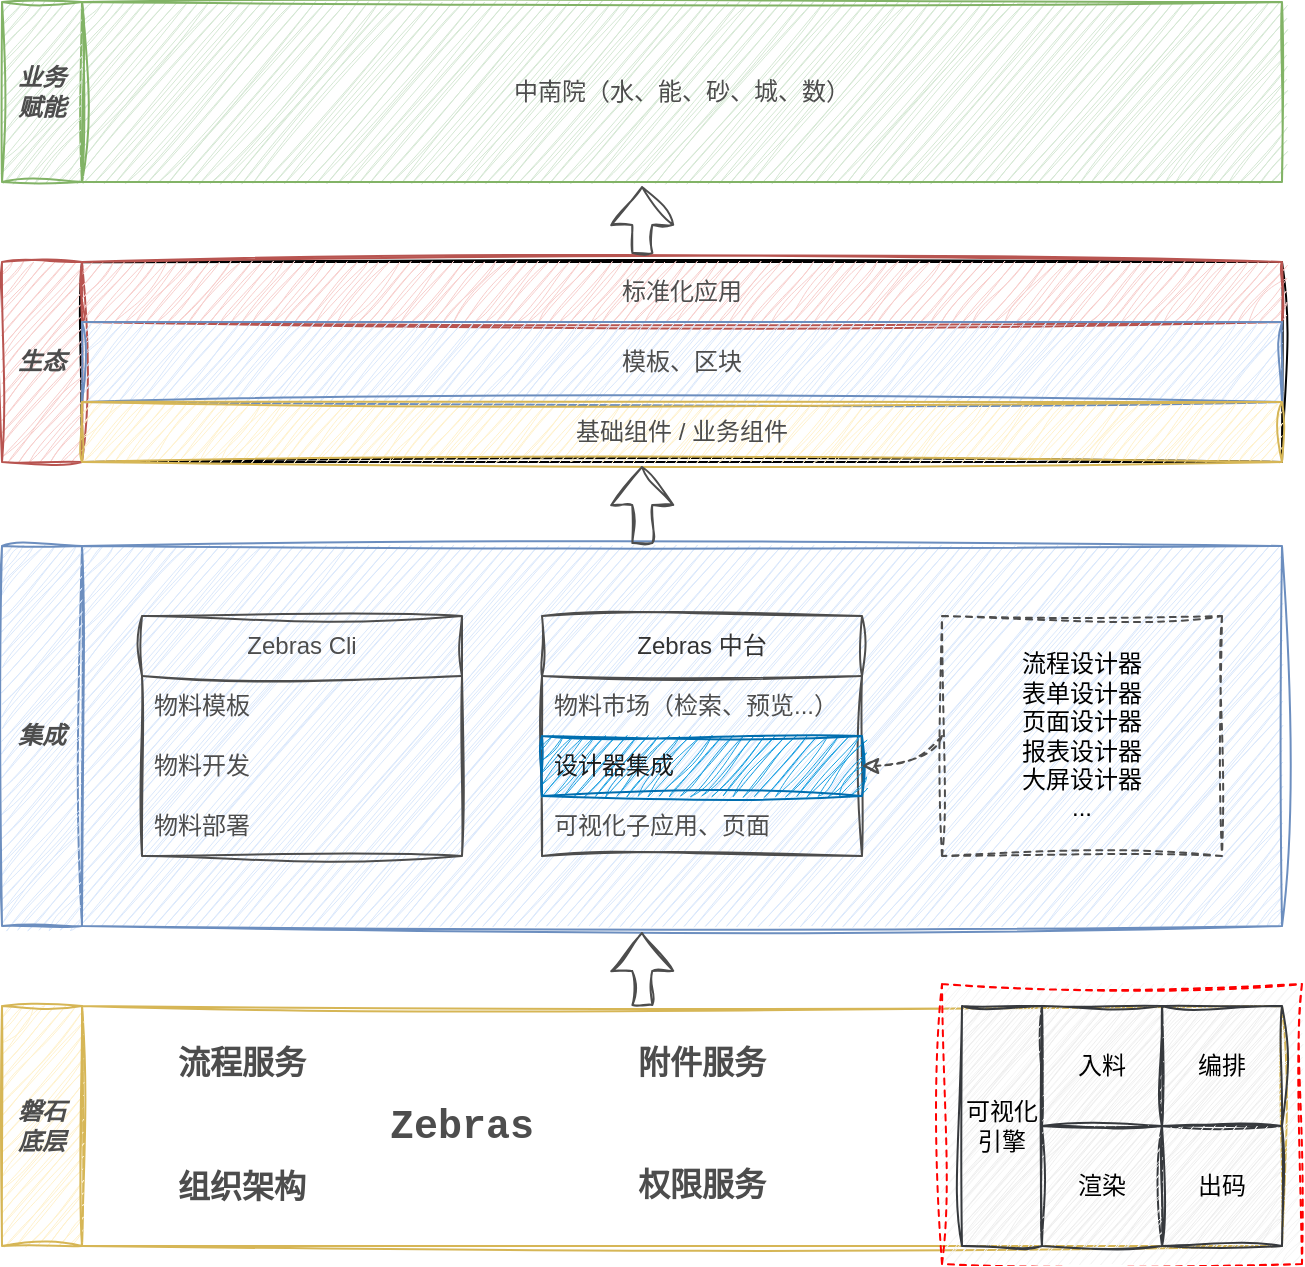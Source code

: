 <mxfile version="24.0.1" type="github">
  <diagram name="第 1 页" id="FYaY93_kECnBv3qDTOOK">
    <mxGraphModel dx="2206" dy="1215" grid="1" gridSize="10" guides="1" tooltips="1" connect="1" arrows="1" fold="1" page="1" pageScale="1" pageWidth="827" pageHeight="1169" math="0" shadow="0">
      <root>
        <mxCell id="0" />
        <mxCell id="1" parent="0" />
        <mxCell id="-Rb-8ywxMS3bpJXiGhbe-8" value="" style="rounded=0;whiteSpace=wrap;html=1;shadow=0;glass=0;swimlaneLine=1;fillColor=#dae8fc;strokeColor=#6c8ebf;fontColor=#4D4D4D;textShadow=0;sketch=1;curveFitting=1;jiggle=2;" parent="1" vertex="1">
          <mxGeometry x="160" y="560" width="600" height="190" as="geometry" />
        </mxCell>
        <mxCell id="-Rb-8ywxMS3bpJXiGhbe-6" value="" style="rounded=0;whiteSpace=wrap;html=1;shadow=0;glass=0;swimlaneLine=1;fillColor=none;strokeColor=#d6b656;fontColor=#4D4D4D;textShadow=0;sketch=1;curveFitting=1;jiggle=2;" parent="1" vertex="1">
          <mxGeometry x="160" y="790" width="600" height="120" as="geometry" />
        </mxCell>
        <mxCell id="Svt1MzAUU_VGe3PN_ZE4-6" value="" style="rounded=0;whiteSpace=wrap;html=1;dashed=1;fillColor=#f5f5f5;fontColor=#4D4D4D;strokeColor=#FF0000;glass=0;shadow=0;swimlaneLine=1;textShadow=0;sketch=1;curveFitting=1;jiggle=2;" parent="1" vertex="1">
          <mxGeometry x="590" y="779" width="180" height="140" as="geometry" />
        </mxCell>
        <mxCell id="-Rb-8ywxMS3bpJXiGhbe-7" value="磐石&lt;div&gt;底层&lt;/div&gt;" style="rounded=0;whiteSpace=wrap;html=1;shadow=0;glass=0;swimlaneLine=1;fillColor=#fff2cc;strokeColor=#d6b656;fontStyle=3;fontColor=#4D4D4D;textShadow=0;sketch=1;curveFitting=1;jiggle=2;" parent="1" vertex="1">
          <mxGeometry x="120" y="790" width="40" height="120" as="geometry" />
        </mxCell>
        <mxCell id="-Rb-8ywxMS3bpJXiGhbe-9" value="集成" style="rounded=0;whiteSpace=wrap;html=1;shadow=0;glass=0;swimlaneLine=1;fillColor=#dae8fc;strokeColor=#6c8ebf;fontStyle=3;fontColor=#4D4D4D;textShadow=0;sketch=1;curveFitting=1;jiggle=2;" parent="1" vertex="1">
          <mxGeometry x="120" y="560" width="40" height="190" as="geometry" />
        </mxCell>
        <mxCell id="-Rb-8ywxMS3bpJXiGhbe-11" value="" style="rounded=0;whiteSpace=wrap;html=1;shadow=0;glass=0;swimlaneLine=1;fontColor=#4D4D4D;textShadow=0;sketch=1;curveFitting=1;jiggle=2;" parent="1" vertex="1">
          <mxGeometry x="160" y="418" width="600" height="100" as="geometry" />
        </mxCell>
        <mxCell id="-Rb-8ywxMS3bpJXiGhbe-12" value="生态" style="rounded=0;whiteSpace=wrap;html=1;shadow=0;glass=0;swimlaneLine=1;fillColor=#f8cecc;strokeColor=#b85450;fontStyle=3;fontColor=#4D4D4D;textShadow=0;sketch=1;curveFitting=1;jiggle=2;" parent="1" vertex="1">
          <mxGeometry x="120" y="418" width="40" height="100" as="geometry" />
        </mxCell>
        <mxCell id="-Rb-8ywxMS3bpJXiGhbe-13" value="中南院（水、能、砂、城、数）" style="rounded=0;whiteSpace=wrap;html=1;shadow=0;glass=0;swimlaneLine=1;fillColor=#d5e8d4;strokeColor=#82b366;fontColor=#4D4D4D;textShadow=0;sketch=1;curveFitting=1;jiggle=2;" parent="1" vertex="1">
          <mxGeometry x="160" y="288" width="600" height="90" as="geometry" />
        </mxCell>
        <mxCell id="-Rb-8ywxMS3bpJXiGhbe-14" value="业务&lt;div&gt;赋能&lt;/div&gt;" style="rounded=0;whiteSpace=wrap;html=1;shadow=0;glass=0;swimlaneLine=1;fillColor=#d5e8d4;strokeColor=#82b366;fontStyle=3;fontColor=#4D4D4D;textShadow=0;sketch=1;curveFitting=1;jiggle=2;" parent="1" vertex="1">
          <mxGeometry x="120" y="288" width="40" height="90" as="geometry" />
        </mxCell>
        <mxCell id="-Rb-8ywxMS3bpJXiGhbe-17" value="Zebras" style="text;html=1;align=center;verticalAlign=middle;whiteSpace=wrap;rounded=0;fontStyle=1;fontSize=20;fontFamily=Courier New;shadow=0;glass=0;swimlaneLine=1;fontColor=#4D4D4D;textShadow=0;sketch=1;curveFitting=1;jiggle=2;" parent="1" vertex="1">
          <mxGeometry x="310" y="835.75" width="80" height="28.5" as="geometry" />
        </mxCell>
        <mxCell id="-Rb-8ywxMS3bpJXiGhbe-23" value="编排" style="rounded=0;whiteSpace=wrap;html=1;shadow=0;glass=0;swimlaneLine=1;fillColor=#eeeeee;strokeColor=#36393d;textShadow=0;sketch=1;curveFitting=1;jiggle=2;" parent="1" vertex="1">
          <mxGeometry x="700" y="790" width="60" height="60" as="geometry" />
        </mxCell>
        <mxCell id="-Rb-8ywxMS3bpJXiGhbe-24" value="出码" style="rounded=0;whiteSpace=wrap;html=1;shadow=0;glass=0;swimlaneLine=1;fillColor=#eeeeee;strokeColor=#36393d;textShadow=0;sketch=1;curveFitting=1;jiggle=2;" parent="1" vertex="1">
          <mxGeometry x="700" y="850" width="60" height="60" as="geometry" />
        </mxCell>
        <mxCell id="-Rb-8ywxMS3bpJXiGhbe-25" value="入料" style="rounded=0;whiteSpace=wrap;html=1;shadow=0;glass=0;swimlaneLine=1;fillColor=#eeeeee;strokeColor=#36393d;textShadow=0;sketch=1;curveFitting=1;jiggle=2;" parent="1" vertex="1">
          <mxGeometry x="640" y="790" width="60" height="60" as="geometry" />
        </mxCell>
        <mxCell id="-Rb-8ywxMS3bpJXiGhbe-26" value="渲染" style="rounded=0;whiteSpace=wrap;html=1;shadow=0;glass=0;swimlaneLine=1;fillColor=#eeeeee;strokeColor=#36393d;textShadow=0;sketch=1;curveFitting=1;jiggle=2;" parent="1" vertex="1">
          <mxGeometry x="640" y="850" width="60" height="60" as="geometry" />
        </mxCell>
        <mxCell id="-Rb-8ywxMS3bpJXiGhbe-27" value="可视化引擎" style="rounded=0;whiteSpace=wrap;html=1;shadow=0;glass=0;swimlaneLine=1;fillColor=#eeeeee;strokeColor=#36393d;textShadow=0;sketch=1;curveFitting=1;jiggle=2;" parent="1" vertex="1">
          <mxGeometry x="600" y="790" width="40" height="120" as="geometry" />
        </mxCell>
        <mxCell id="-Rb-8ywxMS3bpJXiGhbe-30" value="Zebras Cli" style="swimlane;fontStyle=0;childLayout=stackLayout;horizontal=1;startSize=30;horizontalStack=0;resizeParent=1;resizeParentMax=0;resizeLast=0;collapsible=1;marginBottom=0;whiteSpace=wrap;html=1;shadow=0;glass=0;rounded=0;swimlaneLine=1;fontColor=#4D4D4D;fillColor=none;strokeColor=#4D4D4D;textShadow=0;sketch=1;curveFitting=1;jiggle=2;" parent="1" vertex="1">
          <mxGeometry x="190" y="595" width="160" height="120" as="geometry">
            <mxRectangle x="180" y="540" width="60" height="30" as="alternateBounds" />
          </mxGeometry>
        </mxCell>
        <mxCell id="-Rb-8ywxMS3bpJXiGhbe-31" value="物料模板" style="text;strokeColor=none;fillColor=none;align=left;verticalAlign=middle;spacingLeft=4;spacingRight=4;overflow=hidden;points=[[0,0.5],[1,0.5]];portConstraint=eastwest;rotatable=0;whiteSpace=wrap;html=1;shadow=0;glass=0;rounded=0;swimlaneLine=1;fontColor=#4D4D4D;textShadow=0;sketch=1;curveFitting=1;jiggle=2;" parent="-Rb-8ywxMS3bpJXiGhbe-30" vertex="1">
          <mxGeometry y="30" width="160" height="30" as="geometry" />
        </mxCell>
        <mxCell id="-Rb-8ywxMS3bpJXiGhbe-32" value="物料开发" style="text;strokeColor=none;fillColor=none;align=left;verticalAlign=middle;spacingLeft=4;spacingRight=4;overflow=hidden;points=[[0,0.5],[1,0.5]];portConstraint=eastwest;rotatable=0;whiteSpace=wrap;html=1;shadow=0;glass=0;rounded=0;swimlaneLine=1;fontColor=#4D4D4D;textShadow=0;sketch=1;curveFitting=1;jiggle=2;" parent="-Rb-8ywxMS3bpJXiGhbe-30" vertex="1">
          <mxGeometry y="60" width="160" height="30" as="geometry" />
        </mxCell>
        <mxCell id="-Rb-8ywxMS3bpJXiGhbe-33" value="物料部署" style="text;strokeColor=none;fillColor=none;align=left;verticalAlign=middle;spacingLeft=4;spacingRight=4;overflow=hidden;points=[[0,0.5],[1,0.5]];portConstraint=eastwest;rotatable=0;whiteSpace=wrap;html=1;shadow=0;glass=0;rounded=0;swimlaneLine=1;fontColor=#4D4D4D;textShadow=0;sketch=1;curveFitting=1;jiggle=2;" parent="-Rb-8ywxMS3bpJXiGhbe-30" vertex="1">
          <mxGeometry y="90" width="160" height="30" as="geometry" />
        </mxCell>
        <mxCell id="-Rb-8ywxMS3bpJXiGhbe-34" value="Zebras 中台" style="swimlane;fontStyle=0;childLayout=stackLayout;horizontal=1;startSize=30;horizontalStack=0;resizeParent=1;resizeParentMax=0;resizeLast=0;collapsible=1;marginBottom=0;whiteSpace=wrap;html=1;shadow=0;glass=0;rounded=0;swimlaneLine=1;fontColor=#333333;fillColor=none;strokeColor=#4D4D4D;textShadow=0;sketch=1;curveFitting=1;jiggle=2;" parent="1" vertex="1">
          <mxGeometry x="390" y="595" width="160" height="120" as="geometry">
            <mxRectangle x="160" y="570" width="60" height="30" as="alternateBounds" />
          </mxGeometry>
        </mxCell>
        <mxCell id="-Rb-8ywxMS3bpJXiGhbe-35" value="物料市场（检索、预览...）" style="text;strokeColor=none;fillColor=none;align=left;verticalAlign=middle;spacingLeft=4;spacingRight=4;overflow=hidden;points=[[0,0.5],[1,0.5]];portConstraint=eastwest;rotatable=0;whiteSpace=wrap;html=1;shadow=0;glass=0;rounded=0;swimlaneLine=1;fontColor=#4D4D4D;textShadow=0;sketch=1;curveFitting=1;jiggle=2;" parent="-Rb-8ywxMS3bpJXiGhbe-34" vertex="1">
          <mxGeometry y="30" width="160" height="30" as="geometry" />
        </mxCell>
        <mxCell id="-Rb-8ywxMS3bpJXiGhbe-37" value="&lt;font color=&quot;#1a1a1a&quot;&gt;设计器集成&lt;/font&gt;" style="text;strokeColor=#006EAF;fillColor=#1ba1e2;align=left;verticalAlign=middle;spacingLeft=4;spacingRight=4;overflow=hidden;points=[[0,0.5],[1,0.5]];portConstraint=eastwest;rotatable=0;whiteSpace=wrap;html=1;shadow=0;glass=0;rounded=0;swimlaneLine=1;textShadow=0;fontColor=#333333;sketch=1;curveFitting=1;jiggle=2;" parent="-Rb-8ywxMS3bpJXiGhbe-34" vertex="1">
          <mxGeometry y="60" width="160" height="30" as="geometry" />
        </mxCell>
        <mxCell id="-Rb-8ywxMS3bpJXiGhbe-36" value="可视化子应用、页面" style="text;strokeColor=none;fillColor=none;align=left;verticalAlign=middle;spacingLeft=4;spacingRight=4;overflow=hidden;points=[[0,0.5],[1,0.5]];portConstraint=eastwest;rotatable=0;whiteSpace=wrap;html=1;shadow=0;glass=0;rounded=0;swimlaneLine=1;fontColor=#4D4D4D;textShadow=0;sketch=1;curveFitting=1;jiggle=2;" parent="-Rb-8ywxMS3bpJXiGhbe-34" vertex="1">
          <mxGeometry y="90" width="160" height="30" as="geometry" />
        </mxCell>
        <mxCell id="-Rb-8ywxMS3bpJXiGhbe-42" value="标准化应用" style="rounded=0;whiteSpace=wrap;html=1;shadow=0;glass=0;swimlaneLine=1;fillColor=#f8cecc;strokeColor=#b85450;fontColor=#4D4D4D;textShadow=0;sketch=1;curveFitting=1;jiggle=2;" parent="1" vertex="1">
          <mxGeometry x="160" y="418" width="600" height="30" as="geometry" />
        </mxCell>
        <mxCell id="-Rb-8ywxMS3bpJXiGhbe-43" value="模板、区块" style="rounded=0;whiteSpace=wrap;html=1;shadow=0;glass=0;swimlaneLine=1;fillColor=#dae8fc;strokeColor=#6c8ebf;fontColor=#4D4D4D;textShadow=0;sketch=1;curveFitting=1;jiggle=2;" parent="1" vertex="1">
          <mxGeometry x="160" y="448" width="600" height="40" as="geometry" />
        </mxCell>
        <mxCell id="-Rb-8ywxMS3bpJXiGhbe-44" value="基础组件 / 业务组件" style="rounded=0;whiteSpace=wrap;html=1;shadow=0;glass=0;swimlaneLine=1;fillColor=#fff2cc;strokeColor=#d6b656;fontColor=#4D4D4D;textShadow=0;sketch=1;curveFitting=1;jiggle=2;" parent="1" vertex="1">
          <mxGeometry x="160" y="488" width="600" height="30" as="geometry" />
        </mxCell>
        <mxCell id="Svt1MzAUU_VGe3PN_ZE4-9" value="" style="shape=flexArrow;endArrow=classic;html=1;rounded=0;exitX=0.467;exitY=0;exitDx=0;exitDy=0;exitPerimeter=0;fontColor=#4D4D4D;swimlaneLine=1;shadow=0;strokeColor=#4D4D4D;textShadow=0;sketch=1;curveFitting=1;jiggle=2;" parent="1" edge="1">
          <mxGeometry width="50" height="50" relative="1" as="geometry">
            <mxPoint x="440.2" y="790" as="sourcePoint" />
            <mxPoint x="440" y="753" as="targetPoint" />
          </mxGeometry>
        </mxCell>
        <mxCell id="Svt1MzAUU_VGe3PN_ZE4-10" value="" style="shape=flexArrow;endArrow=classic;html=1;rounded=0;exitX=0.467;exitY=0;exitDx=0;exitDy=0;exitPerimeter=0;fontColor=#4D4D4D;swimlaneLine=1;shadow=0;strokeColor=#4D4D4D;textShadow=0;sketch=1;curveFitting=1;jiggle=2;" parent="1" edge="1">
          <mxGeometry width="50" height="50" relative="1" as="geometry">
            <mxPoint x="440.2" y="559" as="sourcePoint" />
            <mxPoint x="440" y="520" as="targetPoint" />
          </mxGeometry>
        </mxCell>
        <mxCell id="Svt1MzAUU_VGe3PN_ZE4-11" value="" style="shape=flexArrow;endArrow=classic;html=1;rounded=0;exitX=0.467;exitY=0;exitDx=0;exitDy=0;exitPerimeter=0;fontColor=#4D4D4D;swimlaneLine=1;shadow=0;strokeColor=#4D4D4D;textShadow=0;sketch=1;curveFitting=1;jiggle=2;" parent="1" edge="1">
          <mxGeometry width="50" height="50" relative="1" as="geometry">
            <mxPoint x="440.2" y="414" as="sourcePoint" />
            <mxPoint x="440" y="380" as="targetPoint" />
          </mxGeometry>
        </mxCell>
        <mxCell id="LXP4nIK77NE772-euZ1m-1" value="流程服务" style="text;html=1;align=center;verticalAlign=middle;whiteSpace=wrap;rounded=0;fontStyle=1;fontSize=16;fontFamily=Courier New;shadow=0;glass=0;swimlaneLine=1;fontColor=#4D4D4D;textShadow=0;sketch=1;curveFitting=1;jiggle=2;" vertex="1" parent="1">
          <mxGeometry x="190" y="805.75" width="100" height="28.5" as="geometry" />
        </mxCell>
        <mxCell id="LXP4nIK77NE772-euZ1m-2" value="附件服务" style="text;html=1;align=center;verticalAlign=middle;whiteSpace=wrap;rounded=0;fontStyle=1;fontSize=16;fontFamily=Courier New;shadow=0;glass=0;swimlaneLine=1;fontColor=#4D4D4D;textShadow=0;sketch=1;curveFitting=1;jiggle=2;" vertex="1" parent="1">
          <mxGeometry x="420" y="805.75" width="100" height="28.5" as="geometry" />
        </mxCell>
        <mxCell id="LXP4nIK77NE772-euZ1m-4" value="&lt;font style=&quot;font-size: 16px;&quot;&gt;权限服务&lt;/font&gt;" style="text;html=1;align=center;verticalAlign=middle;whiteSpace=wrap;rounded=0;fontStyle=1;fontSize=20;fontFamily=Courier New;shadow=0;glass=0;swimlaneLine=1;fontColor=#4D4D4D;textShadow=0;sketch=1;curveFitting=1;jiggle=2;" vertex="1" parent="1">
          <mxGeometry x="420" y="864.25" width="100" height="28.5" as="geometry" />
        </mxCell>
        <mxCell id="LXP4nIK77NE772-euZ1m-5" value="&lt;span style=&quot;font-size: 16px;&quot;&gt;组织架构&lt;/span&gt;" style="text;html=1;align=center;verticalAlign=middle;whiteSpace=wrap;rounded=0;fontStyle=1;fontSize=20;fontFamily=Courier New;shadow=0;glass=0;swimlaneLine=1;fontColor=#4D4D4D;textShadow=0;sketch=1;curveFitting=1;jiggle=2;" vertex="1" parent="1">
          <mxGeometry x="190" y="865.75" width="100" height="28.5" as="geometry" />
        </mxCell>
        <mxCell id="LXP4nIK77NE772-euZ1m-6" style="edgeStyle=orthogonalEdgeStyle;rounded=0;orthogonalLoop=1;jettySize=auto;html=1;exitX=0.5;exitY=1;exitDx=0;exitDy=0;swimlaneLine=1;sketch=1;curveFitting=1;jiggle=2;" edge="1" parent="1" source="LXP4nIK77NE772-euZ1m-5" target="LXP4nIK77NE772-euZ1m-5">
          <mxGeometry relative="1" as="geometry" />
        </mxCell>
        <mxCell id="LXP4nIK77NE772-euZ1m-8" value="&lt;font style=&quot;font-size: 12px;&quot;&gt;流程设计器&lt;/font&gt;&lt;div style=&quot;&quot;&gt;&lt;font style=&quot;font-size: 12px;&quot;&gt;表单设计器&lt;br&gt;&lt;/font&gt;&lt;div&gt;&lt;font style=&quot;font-size: 12px;&quot;&gt;页面设计器&lt;/font&gt;&lt;/div&gt;&lt;div&gt;&lt;font style=&quot;font-size: 12px;&quot;&gt;报表设计器&lt;/font&gt;&lt;/div&gt;&lt;/div&gt;&lt;div style=&quot;&quot;&gt;&lt;font style=&quot;font-size: 12px;&quot;&gt;大屏设计器&lt;/font&gt;&lt;/div&gt;&lt;div style=&quot;&quot;&gt;&lt;font style=&quot;font-size: 12px;&quot;&gt;...&lt;/font&gt;&lt;/div&gt;" style="rounded=0;whiteSpace=wrap;html=1;fillColor=none;strokeColor=#4D4D4D;dashed=1;strokeWidth=1;swimlaneLine=1;sketch=1;curveFitting=1;jiggle=2;" vertex="1" parent="1">
          <mxGeometry x="590" y="595" width="140" height="120" as="geometry" />
        </mxCell>
        <mxCell id="LXP4nIK77NE772-euZ1m-9" value="" style="endArrow=classic;html=1;rounded=0;exitX=0;exitY=0.5;exitDx=0;exitDy=0;strokeColor=#4D4D4D;curved=1;dashed=1;strokeWidth=1;swimlaneLine=1;sketch=1;curveFitting=1;jiggle=2;" edge="1" parent="1" source="LXP4nIK77NE772-euZ1m-8">
          <mxGeometry width="50" height="50" relative="1" as="geometry">
            <mxPoint x="540" y="710" as="sourcePoint" />
            <mxPoint x="550" y="670" as="targetPoint" />
            <Array as="points">
              <mxPoint x="580" y="670" />
            </Array>
          </mxGeometry>
        </mxCell>
      </root>
    </mxGraphModel>
  </diagram>
</mxfile>
